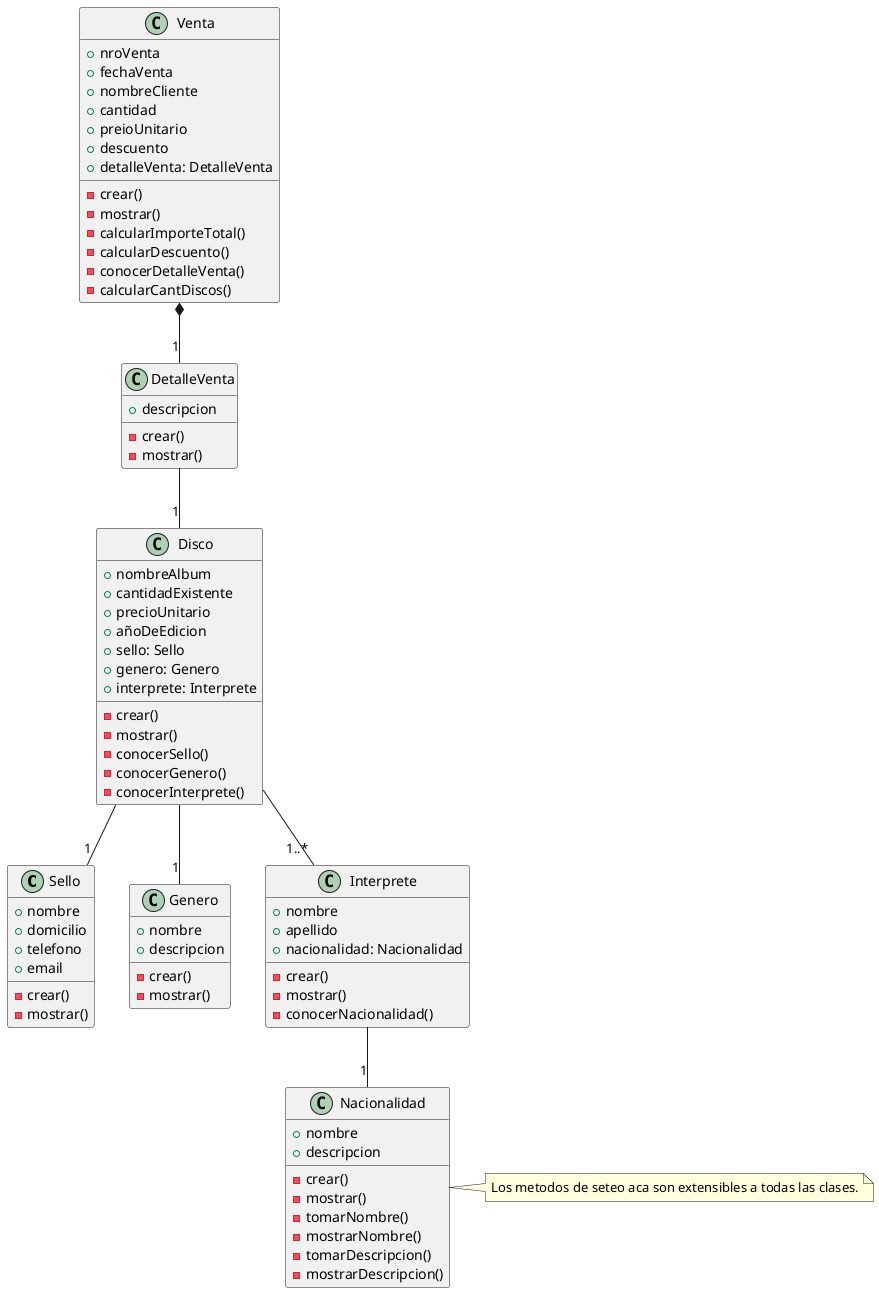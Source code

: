 @startuml VentaDeDiscos

class "Sello" as sello {
    +nombre
    +domicilio
    +telefono
    +email
    -crear()
    -mostrar()
}

class "Genero" as genero {
    +nombre
    +descripcion
    -crear()
    -mostrar()
}

class "Venta" as venta {
    +nroVenta
    +fechaVenta
    +nombreCliente
    +cantidad
    +preioUnitario
    +descuento
    +detalleVenta: DetalleVenta
    -crear()
    -mostrar()
    -calcularImporteTotal()
    -calcularDescuento()
    -conocerDetalleVenta()
    -calcularCantDiscos()
}

class "Disco" as disco {
    +nombreAlbum
    +cantidadExistente
    +precioUnitario
    +añoDeEdicion
    +sello: Sello
    +genero: Genero
    +interprete: Interprete
    -crear()
    -mostrar()
    -conocerSello()
    -conocerGenero()
    -conocerInterprete()
}

class "Interprete" as interprete {
    +nombre
    +apellido
    +nacionalidad: Nacionalidad
    -crear()
    -mostrar()
    -conocerNacionalidad()
}

/'Coloco esta clase nacionalidad especificamente porque el enunciado indica que necesita un listado especifico sobre la nacionalidad del interprete'/

class "Nacionalidad" as nacionalidad {
    +nombre
    +descripcion
    -crear()
    -mostrar()
    -tomarNombre()
    -mostrarNombre()
    -tomarDescripcion()
    -mostrarDescripcion()
}
note right of nacionalidad : Los metodos de seteo aca son extensibles a todas las clases.

class "DetalleVenta" as detalleVenta {
    +descripcion
    -crear()
    -mostrar()
    }

venta *--"1" detalleVenta
detalleVenta --"1" disco
disco --"1" sello
disco --"1" genero
disco --"1..*" interprete
interprete --"1" nacionalidad
